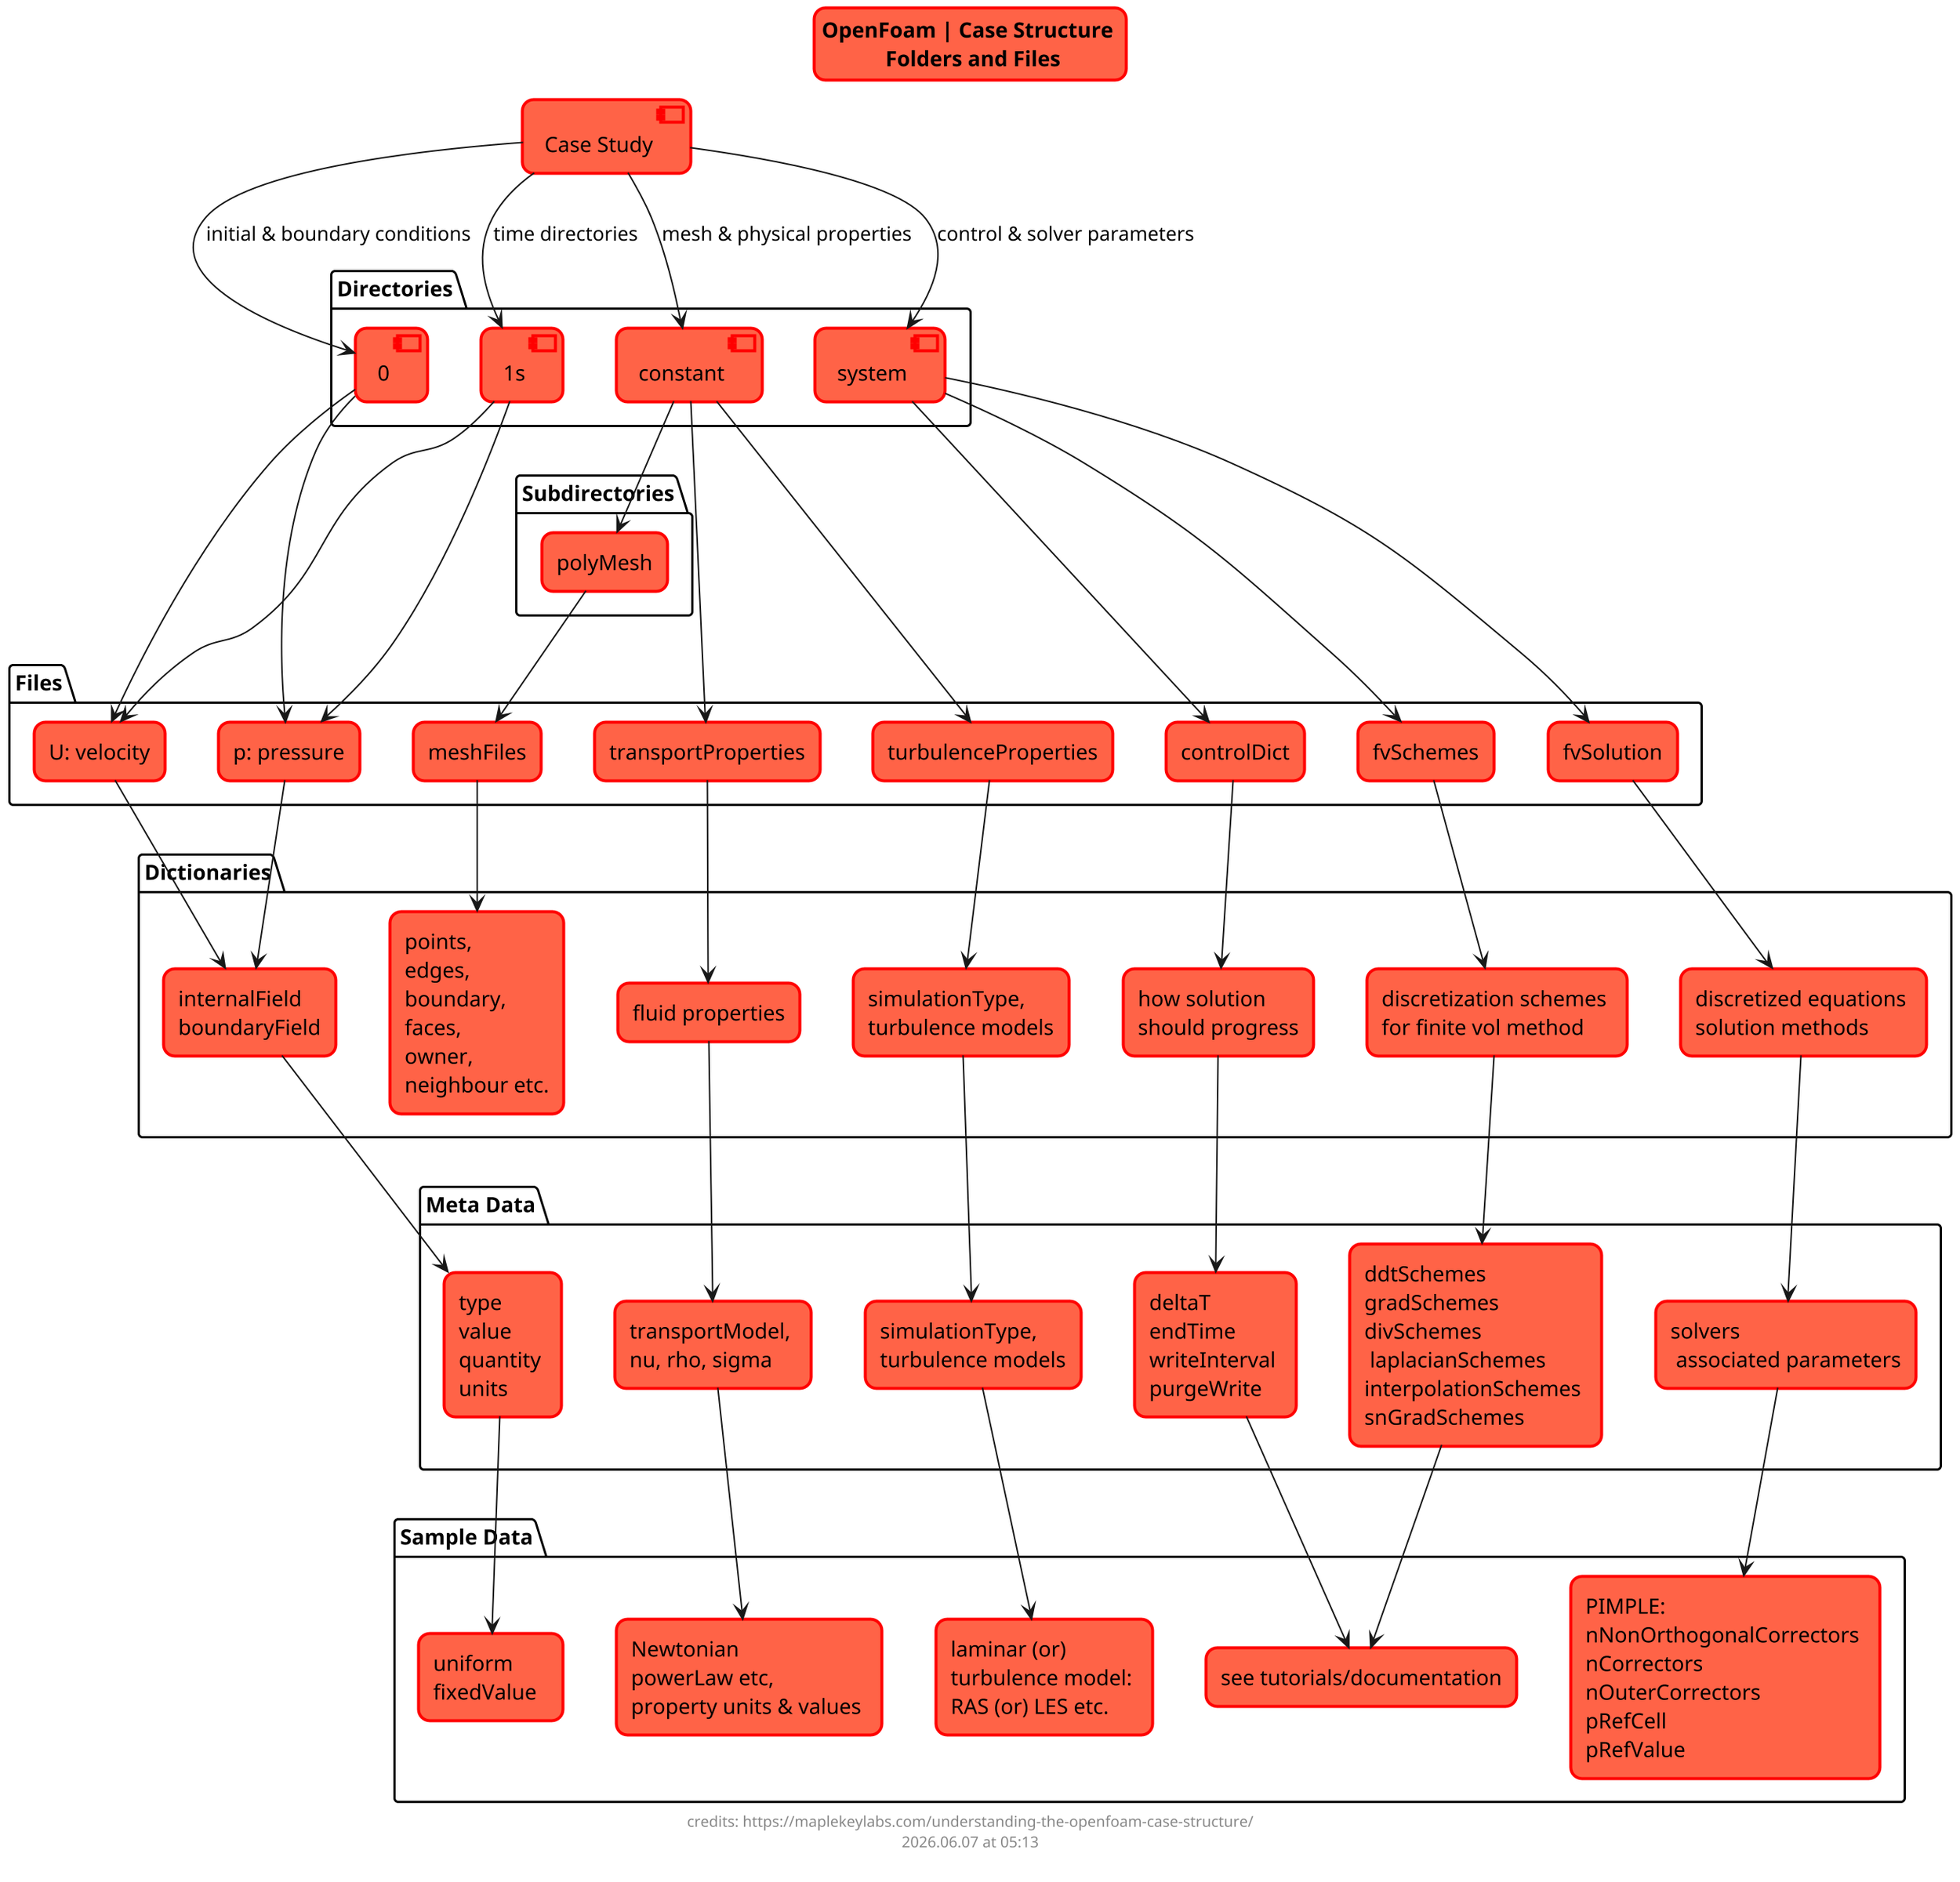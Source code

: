 @startuml OpenFoam_case_structure

scale 2
skinparam titleBorderRoundCorner 15
skinparam titleBorderThickness 2
skinparam titleBorderColor red
skinparam titleBackgroundColor Tomato

title OpenFoam | Case Structure \n Folders and Files

component "Case Study" as CaseStudy

package Directories {
component 0
component 1s
component constant
component system
}

CaseStudy --> 0 : initial & boundary conditions
CaseStudy --> 1s: time directories
CaseStudy --> constant : mesh & physical properties
CaseStudy --> system: control & solver parameters

package Subdirectories {
    agent polyMesh
}

constant --> polyMesh

package Files {

    agent "U: velocity" as U
    agent "p: pressure" as p

    agent meshFiles
    agent transportProperties
    agent turbulenceProperties

    agent fvSchemes
    agent fvSolution
    agent controlDict
}

0 --> U
0 --> p

1s --> U
1s --> p

polyMesh --> meshFiles
constant --> transportProperties
constant --> turbulenceProperties

system --> fvSchemes
system --> fvSolution
system --> controlDict

package Dictionaries {

    agent "internalField \nboundaryField" as Field_Data

    agent "points, \nedges, \nboundary, \nfaces, \nowner, \nneighbour etc." as Mesh_Data
    agent "fluid properties" as transportProperties_Data
    agent "simulationType, \nturbulence models" as turbulenceProperties_Data

    agent "discretization schemes \nfor finite vol method" as fvSchemes_Data
    agent "discretized equations \nsolution methods" as fvSolution_Data
    agent "how solution \nshould progress" as controlDict_Data

}

U --> Field_Data
p --> Field_Data

meshFiles --> Mesh_Data
transportProperties --> transportProperties_Data
turbulenceProperties --> turbulenceProperties_Data

fvSchemes --> fvSchemes_Data
fvSolution --> fvSolution_Data
controlDict --> controlDict_Data


package "Meta Data" {

    agent "type  \nvalue \nquantity \nunits" as Field_Meta

    agent "transportModel, \nnu, rho, sigma" as transportProperties_Meta
    agent "simulationType, \nturbulence models" as turbulenceProperties_Meta

    agent "ddtSchemes \ngradSchemes \ndivSchemes \n laplacianSchemes \ninterpolationSchemes \nsnGradSchemes" as fvSchemes_Meta
    agent "solvers \n associated parameters" as fvSolution_Meta
    agent "deltaT \nendTime \nwriteInterval \npurgeWrite" as controlDict_Meta

}

Field_Data  --> Field_Meta

transportProperties_Data  --> transportProperties_Meta
turbulenceProperties_Data  --> turbulenceProperties_Meta

fvSchemes_Data --> fvSchemes_Meta
fvSolution_Data --> fvSolution_Meta
controlDict_Data --> controlDict_Meta


package "Sample Data" {

    agent "uniform \nfixedValue  " as Field_Sample

    agent "Newtonian \npowerLaw etc, \nproperty units & values " as transportProperties_Sample
    agent "laminar (or) \nturbulence model: \nRAS (or) LES etc." as turbulenceProperties_Sample


    agent "see tutorials/documentation" as documentation
    agent "PIMPLE: \nnNonOrthogonalCorrectors \nnCorrectors \nnOuterCorrectors \npRefCell \npRefValue" as fvSolution_Sample

}

Field_Meta  --> Field_Sample

transportProperties_Meta  --> transportProperties_Sample
turbulenceProperties_Meta  --> turbulenceProperties_Sample


fvSchemes_Meta --> documentation
fvSolution_Meta --> fvSolution_Sample
controlDict_Meta --> documentation

footer
credits: https://maplekeylabs.com/understanding-the-openfoam-case-structure/
%date("yyyy.MM.dd' at 'HH:mm")
%filename()
end footer

@enduml
